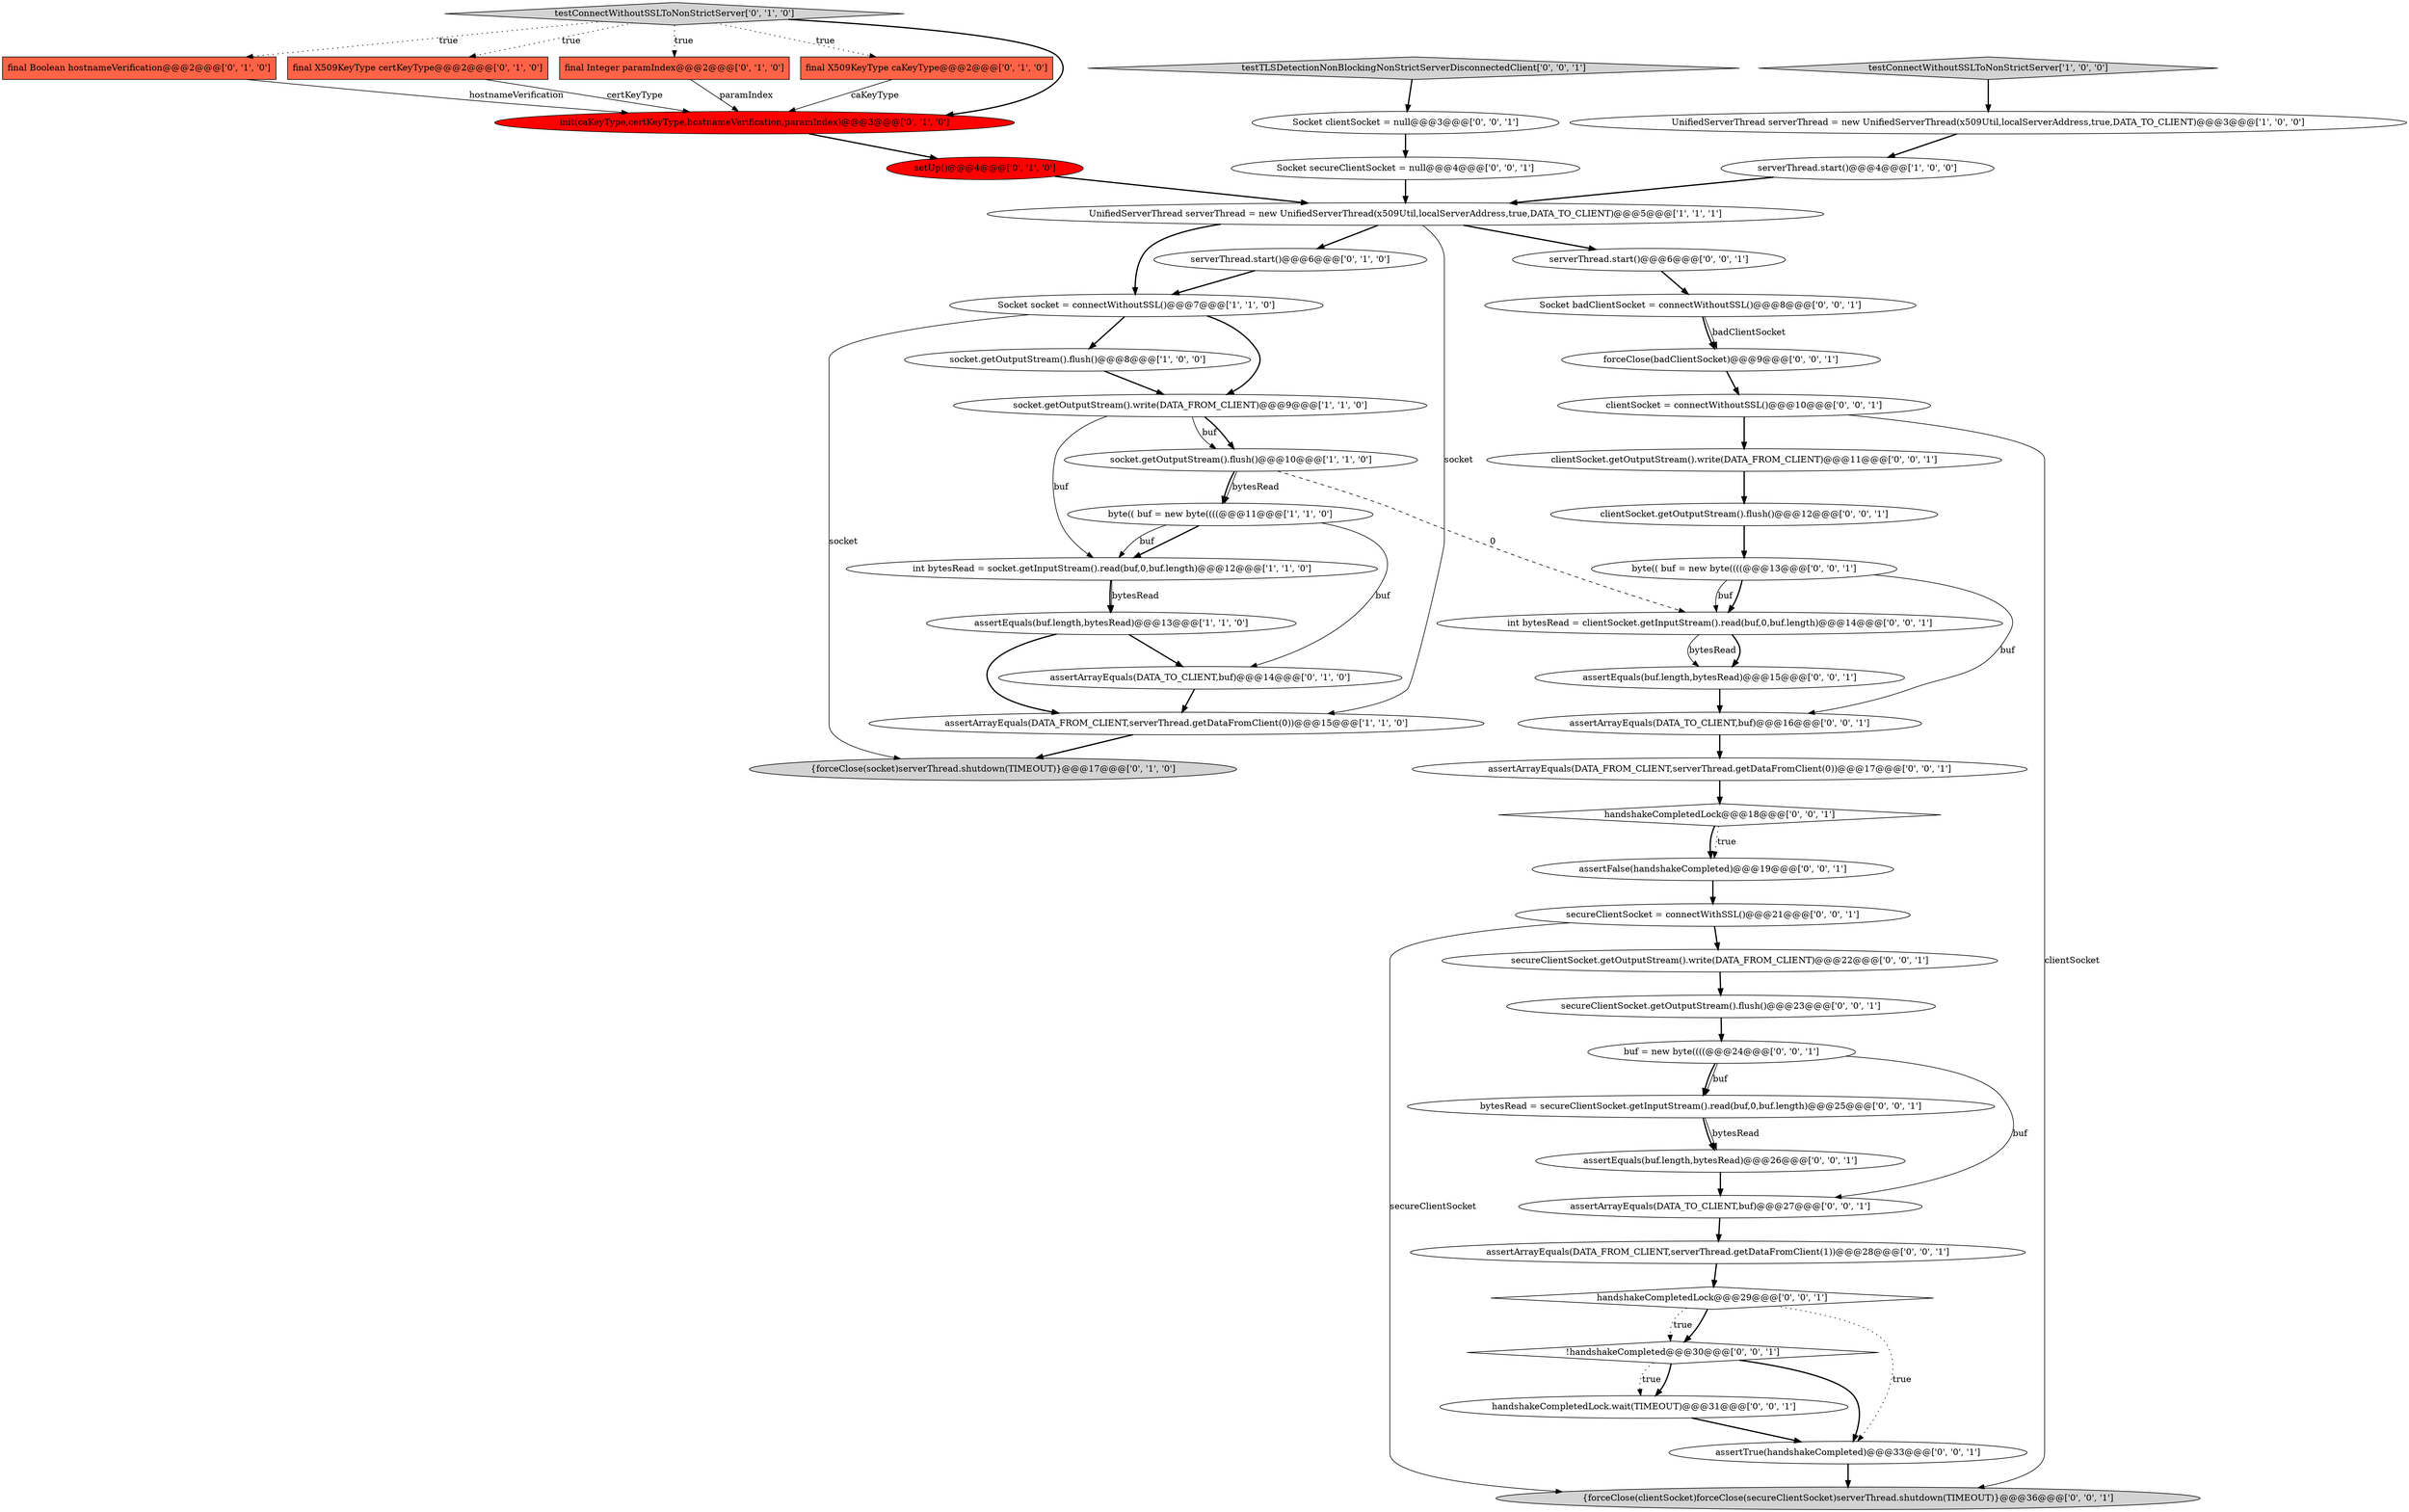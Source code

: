 digraph {
0 [style = filled, label = "Socket socket = connectWithoutSSL()@@@7@@@['1', '1', '0']", fillcolor = white, shape = ellipse image = "AAA0AAABBB1BBB"];
35 [style = filled, label = "assertArrayEquals(DATA_FROM_CLIENT,serverThread.getDataFromClient(1))@@@28@@@['0', '0', '1']", fillcolor = white, shape = ellipse image = "AAA0AAABBB3BBB"];
37 [style = filled, label = "secureClientSocket.getOutputStream().flush()@@@23@@@['0', '0', '1']", fillcolor = white, shape = ellipse image = "AAA0AAABBB3BBB"];
11 [style = filled, label = "socket.getOutputStream().flush()@@@10@@@['1', '1', '0']", fillcolor = white, shape = ellipse image = "AAA0AAABBB1BBB"];
45 [style = filled, label = "Socket badClientSocket = connectWithoutSSL()@@@8@@@['0', '0', '1']", fillcolor = white, shape = ellipse image = "AAA0AAABBB3BBB"];
14 [style = filled, label = "setUp()@@@4@@@['0', '1', '0']", fillcolor = red, shape = ellipse image = "AAA1AAABBB2BBB"];
30 [style = filled, label = "clientSocket.getOutputStream().flush()@@@12@@@['0', '0', '1']", fillcolor = white, shape = ellipse image = "AAA0AAABBB3BBB"];
38 [style = filled, label = "clientSocket = connectWithoutSSL()@@@10@@@['0', '0', '1']", fillcolor = white, shape = ellipse image = "AAA0AAABBB3BBB"];
23 [style = filled, label = "secureClientSocket = connectWithSSL()@@@21@@@['0', '0', '1']", fillcolor = white, shape = ellipse image = "AAA0AAABBB3BBB"];
21 [style = filled, label = "{forceClose(socket)serverThread.shutdown(TIMEOUT)}@@@17@@@['0', '1', '0']", fillcolor = lightgray, shape = ellipse image = "AAA0AAABBB2BBB"];
7 [style = filled, label = "byte(( buf = new byte((((@@@11@@@['1', '1', '0']", fillcolor = white, shape = ellipse image = "AAA0AAABBB1BBB"];
10 [style = filled, label = "assertArrayEquals(DATA_FROM_CLIENT,serverThread.getDataFromClient(0))@@@15@@@['1', '1', '0']", fillcolor = white, shape = ellipse image = "AAA0AAABBB1BBB"];
22 [style = filled, label = "assertEquals(buf.length,bytesRead)@@@15@@@['0', '0', '1']", fillcolor = white, shape = ellipse image = "AAA0AAABBB3BBB"];
39 [style = filled, label = "testTLSDetectionNonBlockingNonStrictServerDisconnectedClient['0', '0', '1']", fillcolor = lightgray, shape = diamond image = "AAA0AAABBB3BBB"];
33 [style = filled, label = "Socket secureClientSocket = null@@@4@@@['0', '0', '1']", fillcolor = white, shape = ellipse image = "AAA0AAABBB3BBB"];
1 [style = filled, label = "UnifiedServerThread serverThread = new UnifiedServerThread(x509Util,localServerAddress,true,DATA_TO_CLIENT)@@@5@@@['1', '1', '1']", fillcolor = white, shape = ellipse image = "AAA0AAABBB1BBB"];
19 [style = filled, label = "final Boolean hostnameVerification@@@2@@@['0', '1', '0']", fillcolor = tomato, shape = box image = "AAA0AAABBB2BBB"];
42 [style = filled, label = "assertFalse(handshakeCompleted)@@@19@@@['0', '0', '1']", fillcolor = white, shape = ellipse image = "AAA0AAABBB3BBB"];
29 [style = filled, label = "handshakeCompletedLock@@@29@@@['0', '0', '1']", fillcolor = white, shape = diamond image = "AAA0AAABBB3BBB"];
20 [style = filled, label = "final X509KeyType certKeyType@@@2@@@['0', '1', '0']", fillcolor = tomato, shape = box image = "AAA1AAABBB2BBB"];
40 [style = filled, label = "secureClientSocket.getOutputStream().write(DATA_FROM_CLIENT)@@@22@@@['0', '0', '1']", fillcolor = white, shape = ellipse image = "AAA0AAABBB3BBB"];
24 [style = filled, label = "!handshakeCompleted@@@30@@@['0', '0', '1']", fillcolor = white, shape = diamond image = "AAA0AAABBB3BBB"];
13 [style = filled, label = "final Integer paramIndex@@@2@@@['0', '1', '0']", fillcolor = tomato, shape = box image = "AAA0AAABBB2BBB"];
8 [style = filled, label = "testConnectWithoutSSLToNonStrictServer['1', '0', '0']", fillcolor = lightgray, shape = diamond image = "AAA0AAABBB1BBB"];
36 [style = filled, label = "forceClose(badClientSocket)@@@9@@@['0', '0', '1']", fillcolor = white, shape = ellipse image = "AAA0AAABBB3BBB"];
44 [style = filled, label = "bytesRead = secureClientSocket.getInputStream().read(buf,0,buf.length)@@@25@@@['0', '0', '1']", fillcolor = white, shape = ellipse image = "AAA0AAABBB3BBB"];
9 [style = filled, label = "serverThread.start()@@@4@@@['1', '0', '0']", fillcolor = white, shape = ellipse image = "AAA0AAABBB1BBB"];
27 [style = filled, label = "{forceClose(clientSocket)forceClose(secureClientSocket)serverThread.shutdown(TIMEOUT)}@@@36@@@['0', '0', '1']", fillcolor = lightgray, shape = ellipse image = "AAA0AAABBB3BBB"];
6 [style = filled, label = "socket.getOutputStream().flush()@@@8@@@['1', '0', '0']", fillcolor = white, shape = ellipse image = "AAA0AAABBB1BBB"];
41 [style = filled, label = "assertArrayEquals(DATA_FROM_CLIENT,serverThread.getDataFromClient(0))@@@17@@@['0', '0', '1']", fillcolor = white, shape = ellipse image = "AAA0AAABBB3BBB"];
49 [style = filled, label = "int bytesRead = clientSocket.getInputStream().read(buf,0,buf.length)@@@14@@@['0', '0', '1']", fillcolor = white, shape = ellipse image = "AAA0AAABBB3BBB"];
47 [style = filled, label = "serverThread.start()@@@6@@@['0', '0', '1']", fillcolor = white, shape = ellipse image = "AAA0AAABBB3BBB"];
17 [style = filled, label = "final X509KeyType caKeyType@@@2@@@['0', '1', '0']", fillcolor = tomato, shape = box image = "AAA0AAABBB2BBB"];
26 [style = filled, label = "assertArrayEquals(DATA_TO_CLIENT,buf)@@@27@@@['0', '0', '1']", fillcolor = white, shape = ellipse image = "AAA0AAABBB3BBB"];
5 [style = filled, label = "UnifiedServerThread serverThread = new UnifiedServerThread(x509Util,localServerAddress,true,DATA_TO_CLIENT)@@@3@@@['1', '0', '0']", fillcolor = white, shape = ellipse image = "AAA0AAABBB1BBB"];
50 [style = filled, label = "handshakeCompletedLock@@@18@@@['0', '0', '1']", fillcolor = white, shape = diamond image = "AAA0AAABBB3BBB"];
3 [style = filled, label = "assertEquals(buf.length,bytesRead)@@@13@@@['1', '1', '0']", fillcolor = white, shape = ellipse image = "AAA0AAABBB1BBB"];
16 [style = filled, label = "init(caKeyType,certKeyType,hostnameVerification,paramIndex)@@@3@@@['0', '1', '0']", fillcolor = red, shape = ellipse image = "AAA1AAABBB2BBB"];
34 [style = filled, label = "buf = new byte((((@@@24@@@['0', '0', '1']", fillcolor = white, shape = ellipse image = "AAA0AAABBB3BBB"];
2 [style = filled, label = "socket.getOutputStream().write(DATA_FROM_CLIENT)@@@9@@@['1', '1', '0']", fillcolor = white, shape = ellipse image = "AAA0AAABBB1BBB"];
12 [style = filled, label = "assertArrayEquals(DATA_TO_CLIENT,buf)@@@14@@@['0', '1', '0']", fillcolor = white, shape = ellipse image = "AAA0AAABBB2BBB"];
32 [style = filled, label = "assertArrayEquals(DATA_TO_CLIENT,buf)@@@16@@@['0', '0', '1']", fillcolor = white, shape = ellipse image = "AAA0AAABBB3BBB"];
46 [style = filled, label = "clientSocket.getOutputStream().write(DATA_FROM_CLIENT)@@@11@@@['0', '0', '1']", fillcolor = white, shape = ellipse image = "AAA0AAABBB3BBB"];
43 [style = filled, label = "assertEquals(buf.length,bytesRead)@@@26@@@['0', '0', '1']", fillcolor = white, shape = ellipse image = "AAA0AAABBB3BBB"];
18 [style = filled, label = "serverThread.start()@@@6@@@['0', '1', '0']", fillcolor = white, shape = ellipse image = "AAA0AAABBB2BBB"];
28 [style = filled, label = "handshakeCompletedLock.wait(TIMEOUT)@@@31@@@['0', '0', '1']", fillcolor = white, shape = ellipse image = "AAA0AAABBB3BBB"];
4 [style = filled, label = "int bytesRead = socket.getInputStream().read(buf,0,buf.length)@@@12@@@['1', '1', '0']", fillcolor = white, shape = ellipse image = "AAA0AAABBB1BBB"];
15 [style = filled, label = "testConnectWithoutSSLToNonStrictServer['0', '1', '0']", fillcolor = lightgray, shape = diamond image = "AAA0AAABBB2BBB"];
31 [style = filled, label = "byte(( buf = new byte((((@@@13@@@['0', '0', '1']", fillcolor = white, shape = ellipse image = "AAA0AAABBB3BBB"];
25 [style = filled, label = "Socket clientSocket = null@@@3@@@['0', '0', '1']", fillcolor = white, shape = ellipse image = "AAA0AAABBB3BBB"];
48 [style = filled, label = "assertTrue(handshakeCompleted)@@@33@@@['0', '0', '1']", fillcolor = white, shape = ellipse image = "AAA0AAABBB3BBB"];
44->43 [style = solid, label="bytesRead"];
42->23 [style = bold, label=""];
4->3 [style = bold, label=""];
24->28 [style = bold, label=""];
19->16 [style = solid, label="hostnameVerification"];
20->16 [style = solid, label="certKeyType"];
35->29 [style = bold, label=""];
5->9 [style = bold, label=""];
25->33 [style = bold, label=""];
2->11 [style = solid, label="buf"];
0->6 [style = bold, label=""];
29->48 [style = dotted, label="true"];
0->2 [style = bold, label=""];
1->10 [style = solid, label="socket"];
45->36 [style = bold, label=""];
15->20 [style = dotted, label="true"];
22->32 [style = bold, label=""];
1->18 [style = bold, label=""];
33->1 [style = bold, label=""];
31->49 [style = bold, label=""];
1->0 [style = bold, label=""];
7->4 [style = bold, label=""];
3->12 [style = bold, label=""];
10->21 [style = bold, label=""];
43->26 [style = bold, label=""];
45->36 [style = solid, label="badClientSocket"];
15->16 [style = bold, label=""];
34->26 [style = solid, label="buf"];
24->28 [style = dotted, label="true"];
48->27 [style = bold, label=""];
14->1 [style = bold, label=""];
44->43 [style = bold, label=""];
49->22 [style = bold, label=""];
15->13 [style = dotted, label="true"];
11->49 [style = dashed, label="0"];
6->2 [style = bold, label=""];
2->4 [style = solid, label="buf"];
7->4 [style = solid, label="buf"];
15->17 [style = dotted, label="true"];
3->10 [style = bold, label=""];
7->12 [style = solid, label="buf"];
12->10 [style = bold, label=""];
1->47 [style = bold, label=""];
46->30 [style = bold, label=""];
4->3 [style = solid, label="bytesRead"];
31->49 [style = solid, label="buf"];
23->27 [style = solid, label="secureClientSocket"];
8->5 [style = bold, label=""];
50->42 [style = bold, label=""];
50->42 [style = dotted, label="true"];
30->31 [style = bold, label=""];
23->40 [style = bold, label=""];
34->44 [style = solid, label="buf"];
37->34 [style = bold, label=""];
15->19 [style = dotted, label="true"];
26->35 [style = bold, label=""];
34->44 [style = bold, label=""];
28->48 [style = bold, label=""];
16->14 [style = bold, label=""];
38->46 [style = bold, label=""];
32->41 [style = bold, label=""];
47->45 [style = bold, label=""];
11->7 [style = solid, label="bytesRead"];
17->16 [style = solid, label="caKeyType"];
36->38 [style = bold, label=""];
39->25 [style = bold, label=""];
38->27 [style = solid, label="clientSocket"];
9->1 [style = bold, label=""];
29->24 [style = bold, label=""];
29->24 [style = dotted, label="true"];
31->32 [style = solid, label="buf"];
41->50 [style = bold, label=""];
2->11 [style = bold, label=""];
18->0 [style = bold, label=""];
11->7 [style = bold, label=""];
24->48 [style = bold, label=""];
0->21 [style = solid, label="socket"];
40->37 [style = bold, label=""];
13->16 [style = solid, label="paramIndex"];
49->22 [style = solid, label="bytesRead"];
}
